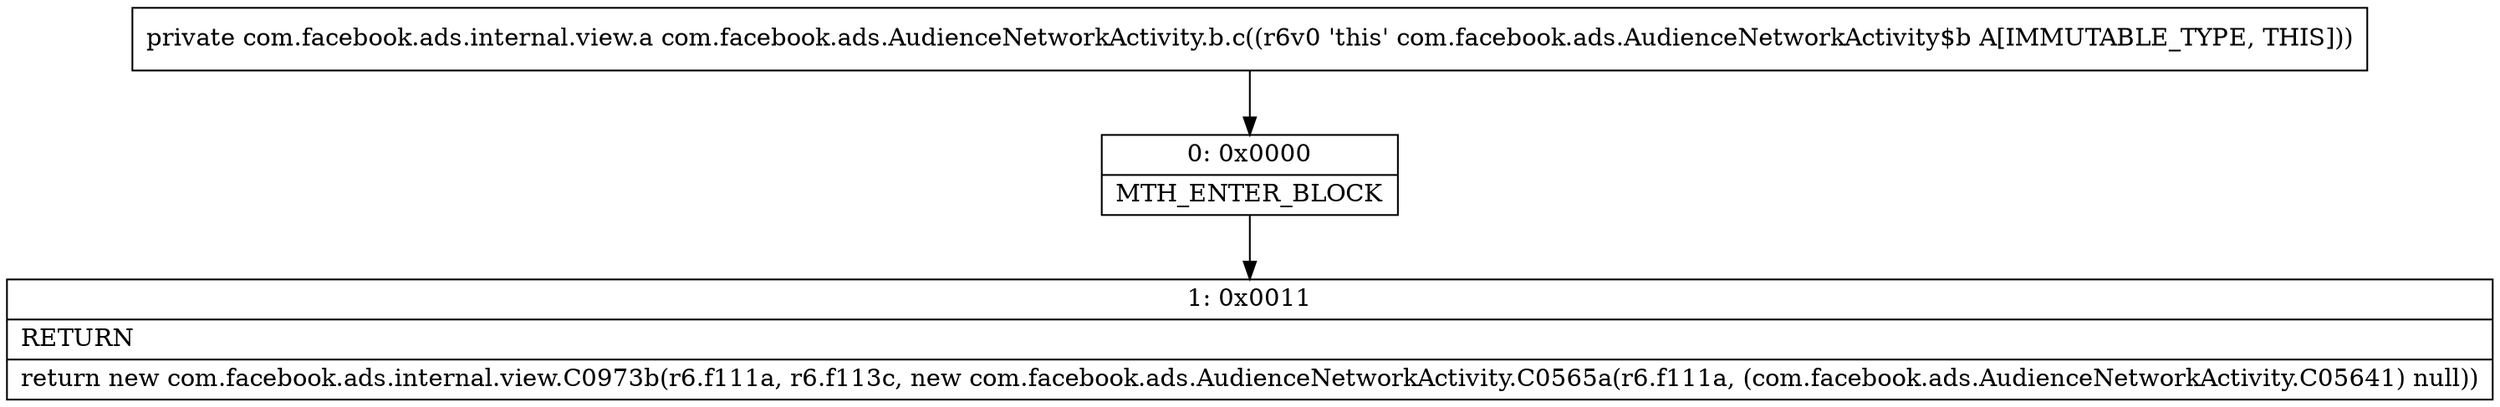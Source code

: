 digraph "CFG forcom.facebook.ads.AudienceNetworkActivity.b.c()Lcom\/facebook\/ads\/internal\/view\/a;" {
Node_0 [shape=record,label="{0\:\ 0x0000|MTH_ENTER_BLOCK\l}"];
Node_1 [shape=record,label="{1\:\ 0x0011|RETURN\l|return new com.facebook.ads.internal.view.C0973b(r6.f111a, r6.f113c, new com.facebook.ads.AudienceNetworkActivity.C0565a(r6.f111a, (com.facebook.ads.AudienceNetworkActivity.C05641) null))\l}"];
MethodNode[shape=record,label="{private com.facebook.ads.internal.view.a com.facebook.ads.AudienceNetworkActivity.b.c((r6v0 'this' com.facebook.ads.AudienceNetworkActivity$b A[IMMUTABLE_TYPE, THIS])) }"];
MethodNode -> Node_0;
Node_0 -> Node_1;
}

